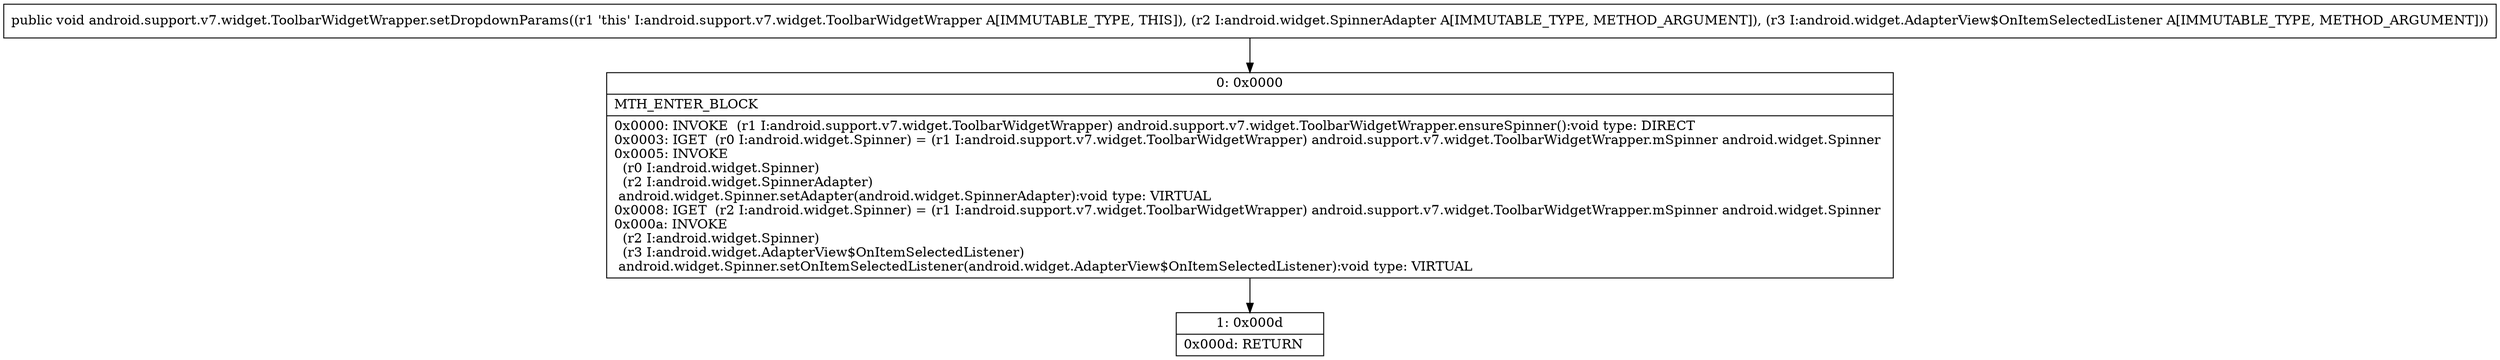 digraph "CFG forandroid.support.v7.widget.ToolbarWidgetWrapper.setDropdownParams(Landroid\/widget\/SpinnerAdapter;Landroid\/widget\/AdapterView$OnItemSelectedListener;)V" {
Node_0 [shape=record,label="{0\:\ 0x0000|MTH_ENTER_BLOCK\l|0x0000: INVOKE  (r1 I:android.support.v7.widget.ToolbarWidgetWrapper) android.support.v7.widget.ToolbarWidgetWrapper.ensureSpinner():void type: DIRECT \l0x0003: IGET  (r0 I:android.widget.Spinner) = (r1 I:android.support.v7.widget.ToolbarWidgetWrapper) android.support.v7.widget.ToolbarWidgetWrapper.mSpinner android.widget.Spinner \l0x0005: INVOKE  \l  (r0 I:android.widget.Spinner)\l  (r2 I:android.widget.SpinnerAdapter)\l android.widget.Spinner.setAdapter(android.widget.SpinnerAdapter):void type: VIRTUAL \l0x0008: IGET  (r2 I:android.widget.Spinner) = (r1 I:android.support.v7.widget.ToolbarWidgetWrapper) android.support.v7.widget.ToolbarWidgetWrapper.mSpinner android.widget.Spinner \l0x000a: INVOKE  \l  (r2 I:android.widget.Spinner)\l  (r3 I:android.widget.AdapterView$OnItemSelectedListener)\l android.widget.Spinner.setOnItemSelectedListener(android.widget.AdapterView$OnItemSelectedListener):void type: VIRTUAL \l}"];
Node_1 [shape=record,label="{1\:\ 0x000d|0x000d: RETURN   \l}"];
MethodNode[shape=record,label="{public void android.support.v7.widget.ToolbarWidgetWrapper.setDropdownParams((r1 'this' I:android.support.v7.widget.ToolbarWidgetWrapper A[IMMUTABLE_TYPE, THIS]), (r2 I:android.widget.SpinnerAdapter A[IMMUTABLE_TYPE, METHOD_ARGUMENT]), (r3 I:android.widget.AdapterView$OnItemSelectedListener A[IMMUTABLE_TYPE, METHOD_ARGUMENT])) }"];
MethodNode -> Node_0;
Node_0 -> Node_1;
}

